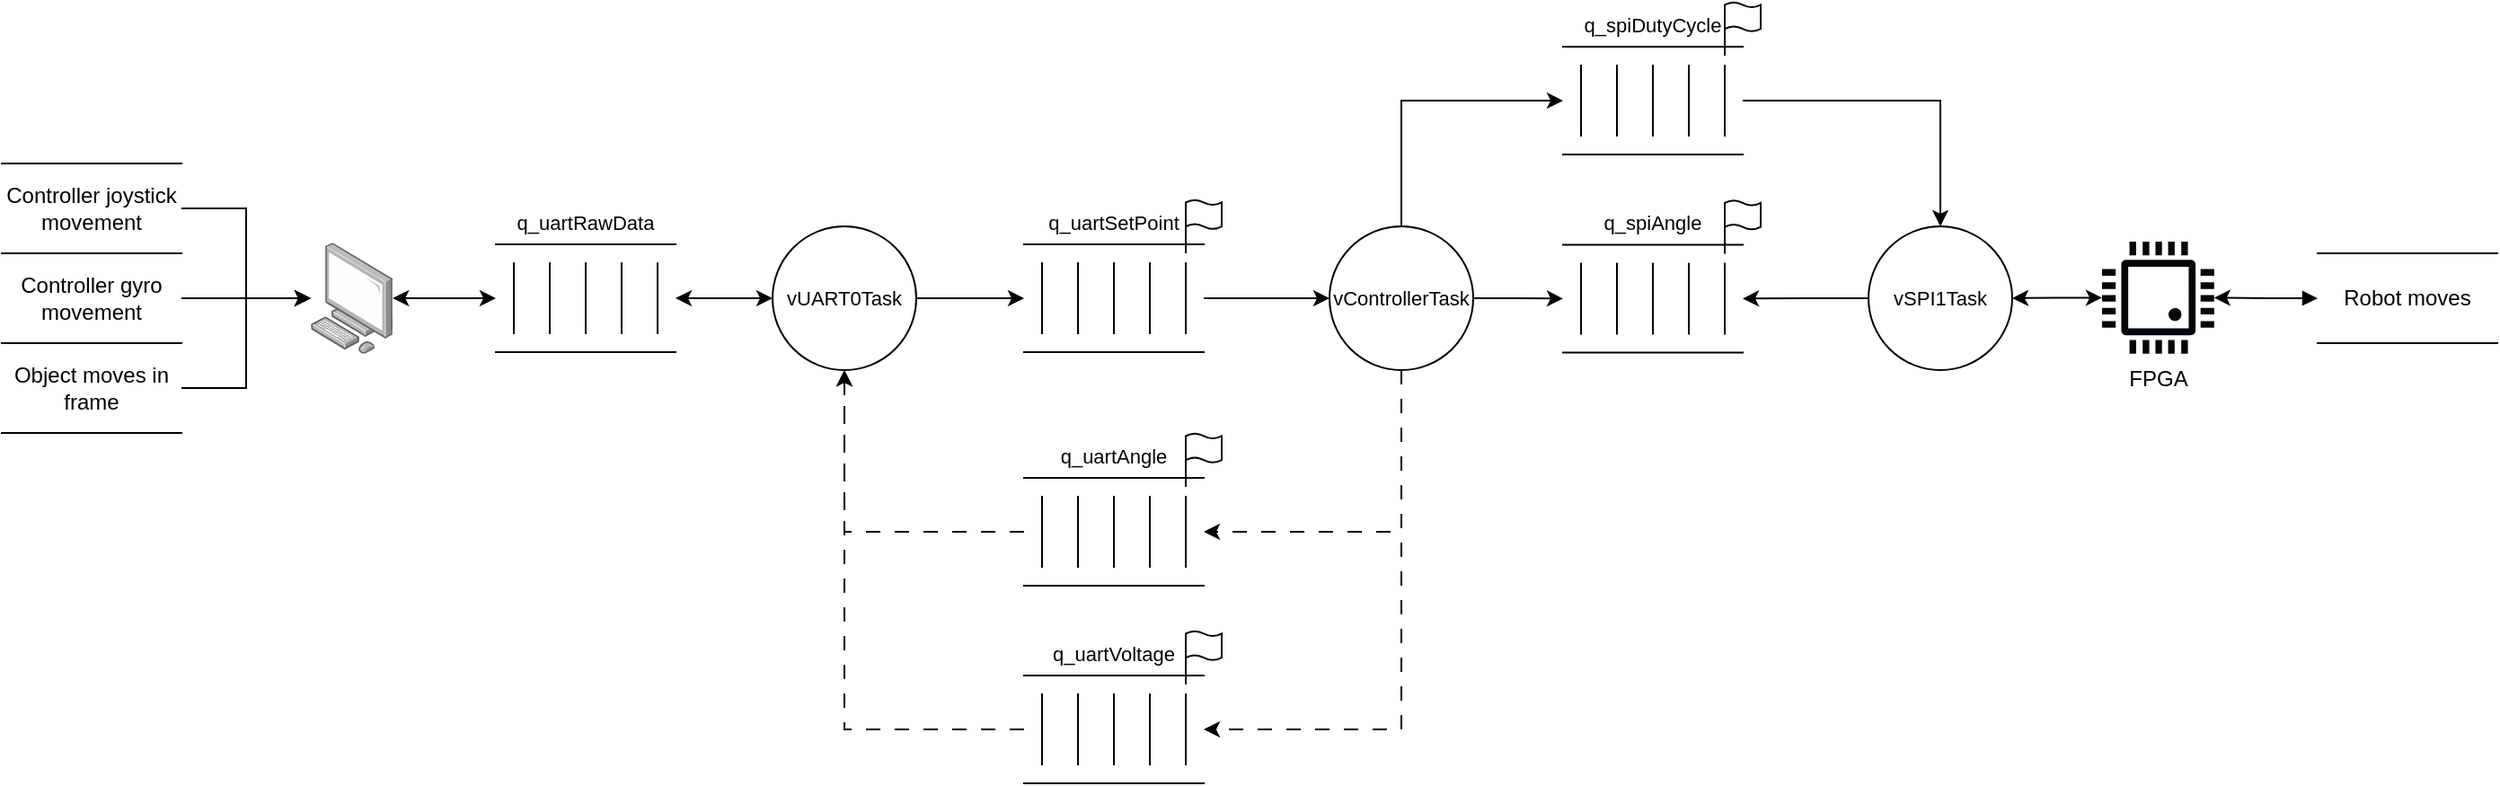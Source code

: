 <mxfile version="21.2.8" type="device">
  <diagram name="Page-1" id="uVm50r44yL1HAVge5XId">
    <mxGraphModel dx="2330" dy="1003" grid="1" gridSize="10" guides="1" tooltips="1" connect="1" arrows="1" fold="1" page="1" pageScale="1" pageWidth="850" pageHeight="1100" math="0" shadow="0">
      <root>
        <mxCell id="0" />
        <mxCell id="1" parent="0" />
        <mxCell id="PwKN2gIFKv-cYixmfmU2-107" style="edgeStyle=orthogonalEdgeStyle;rounded=0;orthogonalLoop=1;jettySize=auto;html=1;entryX=1;entryY=0.5;entryDx=0;entryDy=0;startArrow=classic;startFill=1;" parent="1" source="PwKN2gIFKv-cYixmfmU2-2" target="PwKN2gIFKv-cYixmfmU2-63" edge="1">
          <mxGeometry relative="1" as="geometry" />
        </mxCell>
        <mxCell id="IoBQUhAZxFk31WlWVhcG-1" style="edgeStyle=orthogonalEdgeStyle;rounded=0;orthogonalLoop=1;jettySize=auto;html=1;entryX=0;entryY=0.5;entryDx=0;entryDy=0;" edge="1" parent="1" source="PwKN2gIFKv-cYixmfmU2-2" target="PwKN2gIFKv-cYixmfmU2-27">
          <mxGeometry relative="1" as="geometry" />
        </mxCell>
        <mxCell id="PwKN2gIFKv-cYixmfmU2-2" value="&lt;font style=&quot;font-size: 11px;&quot;&gt;vUART0Task&lt;/font&gt;" style="ellipse;whiteSpace=wrap;html=1;aspect=fixed;" parent="1" vertex="1">
          <mxGeometry x="-160" y="365" width="80" height="80" as="geometry" />
        </mxCell>
        <mxCell id="PwKN2gIFKv-cYixmfmU2-108" style="edgeStyle=orthogonalEdgeStyle;rounded=0;orthogonalLoop=1;jettySize=auto;html=1;entryX=1;entryY=0.5;entryDx=0;entryDy=0;" parent="1" source="PwKN2gIFKv-cYixmfmU2-12" target="PwKN2gIFKv-cYixmfmU2-54" edge="1">
          <mxGeometry relative="1" as="geometry" />
        </mxCell>
        <mxCell id="PwKN2gIFKv-cYixmfmU2-12" value="&lt;font style=&quot;font-size: 11px;&quot;&gt;vSPI1Task&lt;/font&gt;" style="ellipse;whiteSpace=wrap;html=1;aspect=fixed;" parent="1" vertex="1">
          <mxGeometry x="450" y="365" width="80" height="80" as="geometry" />
        </mxCell>
        <mxCell id="IoBQUhAZxFk31WlWVhcG-6" style="edgeStyle=orthogonalEdgeStyle;rounded=0;orthogonalLoop=1;jettySize=auto;html=1;entryX=1;entryY=0.5;entryDx=0;entryDy=0;dashed=1;dashPattern=8 8;" edge="1" parent="1" source="PwKN2gIFKv-cYixmfmU2-13" target="PwKN2gIFKv-cYixmfmU2-18">
          <mxGeometry relative="1" as="geometry">
            <Array as="points">
              <mxPoint x="190" y="535" />
            </Array>
          </mxGeometry>
        </mxCell>
        <mxCell id="IoBQUhAZxFk31WlWVhcG-7" style="edgeStyle=orthogonalEdgeStyle;rounded=0;orthogonalLoop=1;jettySize=auto;html=1;entryX=1;entryY=0.5;entryDx=0;entryDy=0;dashed=1;dashPattern=8 8;" edge="1" parent="1" source="PwKN2gIFKv-cYixmfmU2-13" target="PwKN2gIFKv-cYixmfmU2-36">
          <mxGeometry relative="1" as="geometry">
            <Array as="points">
              <mxPoint x="190" y="645" />
            </Array>
          </mxGeometry>
        </mxCell>
        <mxCell id="IoBQUhAZxFk31WlWVhcG-10" style="edgeStyle=orthogonalEdgeStyle;rounded=0;orthogonalLoop=1;jettySize=auto;html=1;entryX=0;entryY=0.5;entryDx=0;entryDy=0;" edge="1" parent="1" source="PwKN2gIFKv-cYixmfmU2-13" target="PwKN2gIFKv-cYixmfmU2-54">
          <mxGeometry relative="1" as="geometry" />
        </mxCell>
        <mxCell id="IoBQUhAZxFk31WlWVhcG-11" style="edgeStyle=orthogonalEdgeStyle;rounded=0;orthogonalLoop=1;jettySize=auto;html=1;entryX=0;entryY=0.5;entryDx=0;entryDy=0;" edge="1" parent="1" source="PwKN2gIFKv-cYixmfmU2-13" target="PwKN2gIFKv-cYixmfmU2-45">
          <mxGeometry relative="1" as="geometry">
            <Array as="points">
              <mxPoint x="190" y="295" />
            </Array>
          </mxGeometry>
        </mxCell>
        <mxCell id="PwKN2gIFKv-cYixmfmU2-13" value="&lt;font style=&quot;font-size: 11px;&quot;&gt;vControllerTask&lt;/font&gt;" style="ellipse;whiteSpace=wrap;html=1;aspect=fixed;" parent="1" vertex="1">
          <mxGeometry x="150" y="365" width="80" height="80" as="geometry" />
        </mxCell>
        <mxCell id="PwKN2gIFKv-cYixmfmU2-16" value="" style="group" parent="1" vertex="1" connectable="0">
          <mxGeometry x="-20" y="480" width="110" height="85" as="geometry" />
        </mxCell>
        <mxCell id="PwKN2gIFKv-cYixmfmU2-17" value="" style="group" parent="PwKN2gIFKv-cYixmfmU2-16" vertex="1" connectable="0">
          <mxGeometry y="25" width="100" height="60" as="geometry" />
        </mxCell>
        <mxCell id="PwKN2gIFKv-cYixmfmU2-18" value="" style="shape=partialRectangle;whiteSpace=wrap;html=1;left=0;right=0;fillColor=none;" parent="PwKN2gIFKv-cYixmfmU2-17" vertex="1">
          <mxGeometry width="100" height="60" as="geometry" />
        </mxCell>
        <mxCell id="PwKN2gIFKv-cYixmfmU2-19" value="" style="endArrow=none;html=1;rounded=0;" parent="PwKN2gIFKv-cYixmfmU2-17" edge="1">
          <mxGeometry width="50" height="50" relative="1" as="geometry">
            <mxPoint x="10" y="50" as="sourcePoint" />
            <mxPoint x="10" y="10" as="targetPoint" />
          </mxGeometry>
        </mxCell>
        <mxCell id="PwKN2gIFKv-cYixmfmU2-20" value="" style="endArrow=none;html=1;rounded=0;" parent="PwKN2gIFKv-cYixmfmU2-17" edge="1">
          <mxGeometry width="50" height="50" relative="1" as="geometry">
            <mxPoint x="30" y="50" as="sourcePoint" />
            <mxPoint x="30" y="10" as="targetPoint" />
          </mxGeometry>
        </mxCell>
        <mxCell id="PwKN2gIFKv-cYixmfmU2-21" value="" style="endArrow=none;html=1;rounded=0;" parent="PwKN2gIFKv-cYixmfmU2-17" edge="1">
          <mxGeometry width="50" height="50" relative="1" as="geometry">
            <mxPoint x="50" y="50" as="sourcePoint" />
            <mxPoint x="50" y="10" as="targetPoint" />
          </mxGeometry>
        </mxCell>
        <mxCell id="PwKN2gIFKv-cYixmfmU2-22" value="" style="endArrow=none;html=1;rounded=0;" parent="PwKN2gIFKv-cYixmfmU2-17" edge="1">
          <mxGeometry width="50" height="50" relative="1" as="geometry">
            <mxPoint x="70" y="50" as="sourcePoint" />
            <mxPoint x="70" y="10" as="targetPoint" />
          </mxGeometry>
        </mxCell>
        <mxCell id="PwKN2gIFKv-cYixmfmU2-23" value="" style="endArrow=none;html=1;rounded=0;" parent="PwKN2gIFKv-cYixmfmU2-17" edge="1">
          <mxGeometry width="50" height="50" relative="1" as="geometry">
            <mxPoint x="90" y="50" as="sourcePoint" />
            <mxPoint x="90" y="10" as="targetPoint" />
          </mxGeometry>
        </mxCell>
        <mxCell id="PwKN2gIFKv-cYixmfmU2-24" value="&lt;font style=&quot;font-size: 11px;&quot;&gt;q_uartAngle&lt;/font&gt;" style="text;html=1;strokeColor=none;fillColor=none;align=center;verticalAlign=middle;whiteSpace=wrap;rounded=0;" parent="PwKN2gIFKv-cYixmfmU2-16" vertex="1">
          <mxGeometry width="100" height="25" as="geometry" />
        </mxCell>
        <mxCell id="PwKN2gIFKv-cYixmfmU2-86" value="" style="html=1;verticalLabelPosition=bottom;align=center;labelBackgroundColor=#ffffff;verticalAlign=top;strokeWidth=1;strokeColor=#000408;shadow=0;dashed=0;shape=mxgraph.ios7.icons.flag;" parent="PwKN2gIFKv-cYixmfmU2-16" vertex="1">
          <mxGeometry x="90" width="20" height="30" as="geometry" />
        </mxCell>
        <mxCell id="PwKN2gIFKv-cYixmfmU2-25" value="" style="group" parent="1" vertex="1" connectable="0">
          <mxGeometry x="-20" y="350" width="110" height="85" as="geometry" />
        </mxCell>
        <mxCell id="PwKN2gIFKv-cYixmfmU2-26" value="" style="group" parent="PwKN2gIFKv-cYixmfmU2-25" vertex="1" connectable="0">
          <mxGeometry y="25" width="100" height="60" as="geometry" />
        </mxCell>
        <mxCell id="PwKN2gIFKv-cYixmfmU2-27" value="" style="shape=partialRectangle;whiteSpace=wrap;html=1;left=0;right=0;fillColor=none;" parent="PwKN2gIFKv-cYixmfmU2-26" vertex="1">
          <mxGeometry width="100" height="60" as="geometry" />
        </mxCell>
        <mxCell id="PwKN2gIFKv-cYixmfmU2-28" value="" style="endArrow=none;html=1;rounded=0;" parent="PwKN2gIFKv-cYixmfmU2-26" edge="1">
          <mxGeometry width="50" height="50" relative="1" as="geometry">
            <mxPoint x="10" y="50" as="sourcePoint" />
            <mxPoint x="10" y="10" as="targetPoint" />
          </mxGeometry>
        </mxCell>
        <mxCell id="PwKN2gIFKv-cYixmfmU2-29" value="" style="endArrow=none;html=1;rounded=0;" parent="PwKN2gIFKv-cYixmfmU2-26" edge="1">
          <mxGeometry width="50" height="50" relative="1" as="geometry">
            <mxPoint x="30" y="50" as="sourcePoint" />
            <mxPoint x="30" y="10" as="targetPoint" />
          </mxGeometry>
        </mxCell>
        <mxCell id="PwKN2gIFKv-cYixmfmU2-30" value="" style="endArrow=none;html=1;rounded=0;" parent="PwKN2gIFKv-cYixmfmU2-26" edge="1">
          <mxGeometry width="50" height="50" relative="1" as="geometry">
            <mxPoint x="50" y="50" as="sourcePoint" />
            <mxPoint x="50" y="10" as="targetPoint" />
          </mxGeometry>
        </mxCell>
        <mxCell id="PwKN2gIFKv-cYixmfmU2-31" value="" style="endArrow=none;html=1;rounded=0;" parent="PwKN2gIFKv-cYixmfmU2-26" edge="1">
          <mxGeometry width="50" height="50" relative="1" as="geometry">
            <mxPoint x="70" y="50" as="sourcePoint" />
            <mxPoint x="70" y="10" as="targetPoint" />
          </mxGeometry>
        </mxCell>
        <mxCell id="PwKN2gIFKv-cYixmfmU2-32" value="" style="endArrow=none;html=1;rounded=0;" parent="PwKN2gIFKv-cYixmfmU2-26" edge="1">
          <mxGeometry width="50" height="50" relative="1" as="geometry">
            <mxPoint x="90" y="50" as="sourcePoint" />
            <mxPoint x="90" y="10" as="targetPoint" />
          </mxGeometry>
        </mxCell>
        <mxCell id="PwKN2gIFKv-cYixmfmU2-33" value="&lt;font style=&quot;font-size: 11px;&quot;&gt;q_uartSetPoint&lt;/font&gt;" style="text;html=1;strokeColor=none;fillColor=none;align=center;verticalAlign=middle;whiteSpace=wrap;rounded=0;" parent="PwKN2gIFKv-cYixmfmU2-25" vertex="1">
          <mxGeometry width="100" height="25" as="geometry" />
        </mxCell>
        <mxCell id="PwKN2gIFKv-cYixmfmU2-84" value="" style="html=1;verticalLabelPosition=bottom;align=center;labelBackgroundColor=#ffffff;verticalAlign=top;strokeWidth=1;strokeColor=#000408;shadow=0;dashed=0;shape=mxgraph.ios7.icons.flag;" parent="PwKN2gIFKv-cYixmfmU2-25" vertex="1">
          <mxGeometry x="90" width="20" height="30" as="geometry" />
        </mxCell>
        <mxCell id="PwKN2gIFKv-cYixmfmU2-34" value="" style="group" parent="1" vertex="1" connectable="0">
          <mxGeometry x="-20" y="590" width="110" height="85" as="geometry" />
        </mxCell>
        <mxCell id="PwKN2gIFKv-cYixmfmU2-35" value="" style="group" parent="PwKN2gIFKv-cYixmfmU2-34" vertex="1" connectable="0">
          <mxGeometry y="25" width="100" height="60" as="geometry" />
        </mxCell>
        <mxCell id="PwKN2gIFKv-cYixmfmU2-36" value="" style="shape=partialRectangle;whiteSpace=wrap;html=1;left=0;right=0;fillColor=none;" parent="PwKN2gIFKv-cYixmfmU2-35" vertex="1">
          <mxGeometry width="100" height="60" as="geometry" />
        </mxCell>
        <mxCell id="PwKN2gIFKv-cYixmfmU2-37" value="" style="endArrow=none;html=1;rounded=0;" parent="PwKN2gIFKv-cYixmfmU2-35" edge="1">
          <mxGeometry width="50" height="50" relative="1" as="geometry">
            <mxPoint x="10" y="50" as="sourcePoint" />
            <mxPoint x="10" y="10" as="targetPoint" />
          </mxGeometry>
        </mxCell>
        <mxCell id="PwKN2gIFKv-cYixmfmU2-38" value="" style="endArrow=none;html=1;rounded=0;" parent="PwKN2gIFKv-cYixmfmU2-35" edge="1">
          <mxGeometry width="50" height="50" relative="1" as="geometry">
            <mxPoint x="30" y="50" as="sourcePoint" />
            <mxPoint x="30" y="10" as="targetPoint" />
          </mxGeometry>
        </mxCell>
        <mxCell id="PwKN2gIFKv-cYixmfmU2-39" value="" style="endArrow=none;html=1;rounded=0;" parent="PwKN2gIFKv-cYixmfmU2-35" edge="1">
          <mxGeometry width="50" height="50" relative="1" as="geometry">
            <mxPoint x="50" y="50" as="sourcePoint" />
            <mxPoint x="50" y="10" as="targetPoint" />
          </mxGeometry>
        </mxCell>
        <mxCell id="PwKN2gIFKv-cYixmfmU2-40" value="" style="endArrow=none;html=1;rounded=0;" parent="PwKN2gIFKv-cYixmfmU2-35" edge="1">
          <mxGeometry width="50" height="50" relative="1" as="geometry">
            <mxPoint x="70" y="50" as="sourcePoint" />
            <mxPoint x="70" y="10" as="targetPoint" />
          </mxGeometry>
        </mxCell>
        <mxCell id="PwKN2gIFKv-cYixmfmU2-41" value="" style="endArrow=none;html=1;rounded=0;" parent="PwKN2gIFKv-cYixmfmU2-35" edge="1">
          <mxGeometry width="50" height="50" relative="1" as="geometry">
            <mxPoint x="90" y="50" as="sourcePoint" />
            <mxPoint x="90" y="10" as="targetPoint" />
          </mxGeometry>
        </mxCell>
        <mxCell id="PwKN2gIFKv-cYixmfmU2-42" value="&lt;font style=&quot;font-size: 11px;&quot;&gt;q_uartVoltage&lt;/font&gt;" style="text;html=1;strokeColor=none;fillColor=none;align=center;verticalAlign=middle;whiteSpace=wrap;rounded=0;" parent="PwKN2gIFKv-cYixmfmU2-34" vertex="1">
          <mxGeometry width="100" height="25" as="geometry" />
        </mxCell>
        <mxCell id="PwKN2gIFKv-cYixmfmU2-11" value="" style="html=1;verticalLabelPosition=bottom;align=center;labelBackgroundColor=#ffffff;verticalAlign=top;strokeWidth=1;strokeColor=#000408;shadow=0;dashed=0;shape=mxgraph.ios7.icons.flag;" parent="PwKN2gIFKv-cYixmfmU2-34" vertex="1">
          <mxGeometry x="90" width="20" height="30" as="geometry" />
        </mxCell>
        <mxCell id="PwKN2gIFKv-cYixmfmU2-43" value="" style="group" parent="1" vertex="1" connectable="0">
          <mxGeometry x="280" y="240" width="110" height="85" as="geometry" />
        </mxCell>
        <mxCell id="PwKN2gIFKv-cYixmfmU2-44" value="" style="group" parent="PwKN2gIFKv-cYixmfmU2-43" vertex="1" connectable="0">
          <mxGeometry y="25" width="100" height="60" as="geometry" />
        </mxCell>
        <mxCell id="PwKN2gIFKv-cYixmfmU2-45" value="" style="shape=partialRectangle;whiteSpace=wrap;html=1;left=0;right=0;fillColor=none;" parent="PwKN2gIFKv-cYixmfmU2-44" vertex="1">
          <mxGeometry width="100" height="60" as="geometry" />
        </mxCell>
        <mxCell id="PwKN2gIFKv-cYixmfmU2-46" value="" style="endArrow=none;html=1;rounded=0;" parent="PwKN2gIFKv-cYixmfmU2-44" edge="1">
          <mxGeometry width="50" height="50" relative="1" as="geometry">
            <mxPoint x="10" y="50" as="sourcePoint" />
            <mxPoint x="10" y="10" as="targetPoint" />
          </mxGeometry>
        </mxCell>
        <mxCell id="PwKN2gIFKv-cYixmfmU2-47" value="" style="endArrow=none;html=1;rounded=0;" parent="PwKN2gIFKv-cYixmfmU2-44" edge="1">
          <mxGeometry width="50" height="50" relative="1" as="geometry">
            <mxPoint x="30" y="50" as="sourcePoint" />
            <mxPoint x="30" y="10" as="targetPoint" />
          </mxGeometry>
        </mxCell>
        <mxCell id="PwKN2gIFKv-cYixmfmU2-48" value="" style="endArrow=none;html=1;rounded=0;" parent="PwKN2gIFKv-cYixmfmU2-44" edge="1">
          <mxGeometry width="50" height="50" relative="1" as="geometry">
            <mxPoint x="50" y="50" as="sourcePoint" />
            <mxPoint x="50" y="10" as="targetPoint" />
          </mxGeometry>
        </mxCell>
        <mxCell id="PwKN2gIFKv-cYixmfmU2-49" value="" style="endArrow=none;html=1;rounded=0;" parent="PwKN2gIFKv-cYixmfmU2-44" edge="1">
          <mxGeometry width="50" height="50" relative="1" as="geometry">
            <mxPoint x="70" y="50" as="sourcePoint" />
            <mxPoint x="70" y="10" as="targetPoint" />
          </mxGeometry>
        </mxCell>
        <mxCell id="PwKN2gIFKv-cYixmfmU2-50" value="" style="endArrow=none;html=1;rounded=0;" parent="PwKN2gIFKv-cYixmfmU2-44" edge="1">
          <mxGeometry width="50" height="50" relative="1" as="geometry">
            <mxPoint x="90" y="50" as="sourcePoint" />
            <mxPoint x="90" y="10" as="targetPoint" />
          </mxGeometry>
        </mxCell>
        <mxCell id="PwKN2gIFKv-cYixmfmU2-51" value="&lt;font style=&quot;font-size: 11px;&quot;&gt;q_spiDutyCycle&lt;/font&gt;" style="text;html=1;strokeColor=none;fillColor=none;align=center;verticalAlign=middle;whiteSpace=wrap;rounded=0;" parent="PwKN2gIFKv-cYixmfmU2-43" vertex="1">
          <mxGeometry width="100" height="25" as="geometry" />
        </mxCell>
        <mxCell id="PwKN2gIFKv-cYixmfmU2-106" value="" style="html=1;verticalLabelPosition=bottom;align=center;labelBackgroundColor=#ffffff;verticalAlign=top;strokeWidth=1;strokeColor=#000408;shadow=0;dashed=0;shape=mxgraph.ios7.icons.flag;" parent="PwKN2gIFKv-cYixmfmU2-43" vertex="1">
          <mxGeometry x="90" width="20" height="30" as="geometry" />
        </mxCell>
        <mxCell id="PwKN2gIFKv-cYixmfmU2-52" value="" style="group" parent="1" vertex="1" connectable="0">
          <mxGeometry x="280" y="350.2" width="110" height="85" as="geometry" />
        </mxCell>
        <mxCell id="PwKN2gIFKv-cYixmfmU2-53" value="" style="group" parent="PwKN2gIFKv-cYixmfmU2-52" vertex="1" connectable="0">
          <mxGeometry y="25" width="100" height="60" as="geometry" />
        </mxCell>
        <mxCell id="PwKN2gIFKv-cYixmfmU2-54" value="" style="shape=partialRectangle;whiteSpace=wrap;html=1;left=0;right=0;fillColor=none;" parent="PwKN2gIFKv-cYixmfmU2-53" vertex="1">
          <mxGeometry width="100" height="60" as="geometry" />
        </mxCell>
        <mxCell id="PwKN2gIFKv-cYixmfmU2-55" value="" style="endArrow=none;html=1;rounded=0;" parent="PwKN2gIFKv-cYixmfmU2-53" edge="1">
          <mxGeometry width="50" height="50" relative="1" as="geometry">
            <mxPoint x="10" y="50" as="sourcePoint" />
            <mxPoint x="10" y="10" as="targetPoint" />
          </mxGeometry>
        </mxCell>
        <mxCell id="PwKN2gIFKv-cYixmfmU2-56" value="" style="endArrow=none;html=1;rounded=0;" parent="PwKN2gIFKv-cYixmfmU2-53" edge="1">
          <mxGeometry width="50" height="50" relative="1" as="geometry">
            <mxPoint x="30" y="50" as="sourcePoint" />
            <mxPoint x="30" y="10" as="targetPoint" />
          </mxGeometry>
        </mxCell>
        <mxCell id="PwKN2gIFKv-cYixmfmU2-57" value="" style="endArrow=none;html=1;rounded=0;" parent="PwKN2gIFKv-cYixmfmU2-53" edge="1">
          <mxGeometry width="50" height="50" relative="1" as="geometry">
            <mxPoint x="50" y="50" as="sourcePoint" />
            <mxPoint x="50" y="10" as="targetPoint" />
          </mxGeometry>
        </mxCell>
        <mxCell id="PwKN2gIFKv-cYixmfmU2-58" value="" style="endArrow=none;html=1;rounded=0;" parent="PwKN2gIFKv-cYixmfmU2-53" edge="1">
          <mxGeometry width="50" height="50" relative="1" as="geometry">
            <mxPoint x="70" y="50" as="sourcePoint" />
            <mxPoint x="70" y="10" as="targetPoint" />
          </mxGeometry>
        </mxCell>
        <mxCell id="PwKN2gIFKv-cYixmfmU2-59" value="" style="endArrow=none;html=1;rounded=0;" parent="PwKN2gIFKv-cYixmfmU2-53" edge="1">
          <mxGeometry width="50" height="50" relative="1" as="geometry">
            <mxPoint x="90" y="50" as="sourcePoint" />
            <mxPoint x="90" y="10" as="targetPoint" />
          </mxGeometry>
        </mxCell>
        <mxCell id="PwKN2gIFKv-cYixmfmU2-60" value="&lt;font style=&quot;font-size: 11px;&quot;&gt;q_spiAngle&lt;/font&gt;" style="text;html=1;strokeColor=none;fillColor=none;align=center;verticalAlign=middle;whiteSpace=wrap;rounded=0;" parent="PwKN2gIFKv-cYixmfmU2-52" vertex="1">
          <mxGeometry width="100" height="25" as="geometry" />
        </mxCell>
        <mxCell id="PwKN2gIFKv-cYixmfmU2-105" value="" style="html=1;verticalLabelPosition=bottom;align=center;labelBackgroundColor=#ffffff;verticalAlign=top;strokeWidth=1;strokeColor=#000408;shadow=0;dashed=0;shape=mxgraph.ios7.icons.flag;" parent="PwKN2gIFKv-cYixmfmU2-52" vertex="1">
          <mxGeometry x="90" width="20" height="30" as="geometry" />
        </mxCell>
        <mxCell id="PwKN2gIFKv-cYixmfmU2-61" value="" style="group" parent="1" vertex="1" connectable="0">
          <mxGeometry x="-314" y="350" width="100" height="85" as="geometry" />
        </mxCell>
        <mxCell id="PwKN2gIFKv-cYixmfmU2-62" value="" style="group" parent="PwKN2gIFKv-cYixmfmU2-61" vertex="1" connectable="0">
          <mxGeometry y="25" width="100" height="60" as="geometry" />
        </mxCell>
        <mxCell id="PwKN2gIFKv-cYixmfmU2-63" value="" style="shape=partialRectangle;whiteSpace=wrap;html=1;left=0;right=0;fillColor=none;" parent="PwKN2gIFKv-cYixmfmU2-62" vertex="1">
          <mxGeometry width="100" height="60" as="geometry" />
        </mxCell>
        <mxCell id="PwKN2gIFKv-cYixmfmU2-64" value="" style="endArrow=none;html=1;rounded=0;" parent="PwKN2gIFKv-cYixmfmU2-62" edge="1">
          <mxGeometry width="50" height="50" relative="1" as="geometry">
            <mxPoint x="10" y="50" as="sourcePoint" />
            <mxPoint x="10" y="10" as="targetPoint" />
          </mxGeometry>
        </mxCell>
        <mxCell id="PwKN2gIFKv-cYixmfmU2-65" value="" style="endArrow=none;html=1;rounded=0;" parent="PwKN2gIFKv-cYixmfmU2-62" edge="1">
          <mxGeometry width="50" height="50" relative="1" as="geometry">
            <mxPoint x="30" y="50" as="sourcePoint" />
            <mxPoint x="30" y="10" as="targetPoint" />
          </mxGeometry>
        </mxCell>
        <mxCell id="PwKN2gIFKv-cYixmfmU2-66" value="" style="endArrow=none;html=1;rounded=0;" parent="PwKN2gIFKv-cYixmfmU2-62" edge="1">
          <mxGeometry width="50" height="50" relative="1" as="geometry">
            <mxPoint x="50" y="50" as="sourcePoint" />
            <mxPoint x="50" y="10" as="targetPoint" />
          </mxGeometry>
        </mxCell>
        <mxCell id="PwKN2gIFKv-cYixmfmU2-67" value="" style="endArrow=none;html=1;rounded=0;" parent="PwKN2gIFKv-cYixmfmU2-62" edge="1">
          <mxGeometry width="50" height="50" relative="1" as="geometry">
            <mxPoint x="70" y="50" as="sourcePoint" />
            <mxPoint x="70" y="10" as="targetPoint" />
          </mxGeometry>
        </mxCell>
        <mxCell id="PwKN2gIFKv-cYixmfmU2-68" value="" style="endArrow=none;html=1;rounded=0;" parent="PwKN2gIFKv-cYixmfmU2-62" edge="1">
          <mxGeometry width="50" height="50" relative="1" as="geometry">
            <mxPoint x="90" y="50" as="sourcePoint" />
            <mxPoint x="90" y="10" as="targetPoint" />
          </mxGeometry>
        </mxCell>
        <mxCell id="PwKN2gIFKv-cYixmfmU2-69" value="&lt;font style=&quot;font-size: 11px;&quot;&gt;q_uartRawData&lt;/font&gt;" style="text;html=1;strokeColor=none;fillColor=none;align=center;verticalAlign=middle;whiteSpace=wrap;rounded=0;" parent="PwKN2gIFKv-cYixmfmU2-61" vertex="1">
          <mxGeometry width="100" height="25" as="geometry" />
        </mxCell>
        <mxCell id="PwKN2gIFKv-cYixmfmU2-103" style="edgeStyle=orthogonalEdgeStyle;rounded=0;orthogonalLoop=1;jettySize=auto;html=1;entryX=0.5;entryY=0;entryDx=0;entryDy=0;" parent="1" source="PwKN2gIFKv-cYixmfmU2-45" target="PwKN2gIFKv-cYixmfmU2-12" edge="1">
          <mxGeometry relative="1" as="geometry" />
        </mxCell>
        <mxCell id="IoBQUhAZxFk31WlWVhcG-2" style="edgeStyle=orthogonalEdgeStyle;rounded=0;orthogonalLoop=1;jettySize=auto;html=1;" edge="1" parent="1" source="LGCtcKC3mFjsrFKWpAVr-1" target="LGCtcKC3mFjsrFKWpAVr-7">
          <mxGeometry relative="1" as="geometry" />
        </mxCell>
        <mxCell id="LGCtcKC3mFjsrFKWpAVr-1" value="Controller joystick movement" style="shape=partialRectangle;whiteSpace=wrap;html=1;left=0;right=0;fillColor=none;" parent="1" vertex="1">
          <mxGeometry x="-589" y="330" width="100" height="50" as="geometry" />
        </mxCell>
        <mxCell id="IoBQUhAZxFk31WlWVhcG-3" style="edgeStyle=orthogonalEdgeStyle;rounded=0;orthogonalLoop=1;jettySize=auto;html=1;" edge="1" parent="1" source="LGCtcKC3mFjsrFKWpAVr-2" target="LGCtcKC3mFjsrFKWpAVr-7">
          <mxGeometry relative="1" as="geometry" />
        </mxCell>
        <mxCell id="LGCtcKC3mFjsrFKWpAVr-2" value="Controller gyro movement" style="shape=partialRectangle;whiteSpace=wrap;html=1;left=0;right=0;fillColor=none;" parent="1" vertex="1">
          <mxGeometry x="-589" y="380" width="100" height="50" as="geometry" />
        </mxCell>
        <mxCell id="IoBQUhAZxFk31WlWVhcG-4" style="edgeStyle=orthogonalEdgeStyle;rounded=0;orthogonalLoop=1;jettySize=auto;html=1;" edge="1" parent="1" source="LGCtcKC3mFjsrFKWpAVr-3" target="LGCtcKC3mFjsrFKWpAVr-7">
          <mxGeometry relative="1" as="geometry" />
        </mxCell>
        <mxCell id="LGCtcKC3mFjsrFKWpAVr-3" value="Object moves in frame" style="shape=partialRectangle;whiteSpace=wrap;html=1;left=0;right=0;fillColor=none;" parent="1" vertex="1">
          <mxGeometry x="-589" y="430" width="100" height="50" as="geometry" />
        </mxCell>
        <mxCell id="LGCtcKC3mFjsrFKWpAVr-13" style="edgeStyle=orthogonalEdgeStyle;rounded=0;orthogonalLoop=1;jettySize=auto;html=1;entryX=0;entryY=0.5;entryDx=0;entryDy=0;startArrow=classic;startFill=1;" parent="1" source="LGCtcKC3mFjsrFKWpAVr-7" target="PwKN2gIFKv-cYixmfmU2-63" edge="1">
          <mxGeometry relative="1" as="geometry" />
        </mxCell>
        <mxCell id="LGCtcKC3mFjsrFKWpAVr-7" value="" style="image;points=[];aspect=fixed;html=1;align=center;shadow=0;dashed=0;image=img/lib/allied_telesis/computer_and_terminals/Personal_Computer.svg;" parent="1" vertex="1">
          <mxGeometry x="-417" y="374.1" width="45.6" height="61.8" as="geometry" />
        </mxCell>
        <mxCell id="LGCtcKC3mFjsrFKWpAVr-16" style="edgeStyle=orthogonalEdgeStyle;rounded=0;orthogonalLoop=1;jettySize=auto;html=1;entryX=1;entryY=0.5;entryDx=0;entryDy=0;startArrow=classic;startFill=1;" parent="1" source="LGCtcKC3mFjsrFKWpAVr-14" target="PwKN2gIFKv-cYixmfmU2-12" edge="1">
          <mxGeometry relative="1" as="geometry" />
        </mxCell>
        <mxCell id="LGCtcKC3mFjsrFKWpAVr-14" value="FPGA" style="pointerEvents=1;shadow=0;dashed=0;html=1;strokeColor=none;fillColor=#03070A;labelPosition=center;verticalLabelPosition=bottom;verticalAlign=top;align=center;outlineConnect=0;shape=mxgraph.veeam.cpu;strokeWidth=1;" parent="1" vertex="1">
          <mxGeometry x="580" y="373.5" width="62.4" height="62.4" as="geometry" />
        </mxCell>
        <mxCell id="LGCtcKC3mFjsrFKWpAVr-18" style="edgeStyle=orthogonalEdgeStyle;rounded=0;orthogonalLoop=1;jettySize=auto;html=1;startArrow=block;startFill=1;" parent="1" source="LGCtcKC3mFjsrFKWpAVr-17" target="LGCtcKC3mFjsrFKWpAVr-14" edge="1">
          <mxGeometry relative="1" as="geometry" />
        </mxCell>
        <mxCell id="LGCtcKC3mFjsrFKWpAVr-17" value="Robot moves" style="shape=partialRectangle;whiteSpace=wrap;html=1;left=0;right=0;fillColor=none;" parent="1" vertex="1">
          <mxGeometry x="700" y="380" width="100" height="50" as="geometry" />
        </mxCell>
        <mxCell id="IoBQUhAZxFk31WlWVhcG-5" style="edgeStyle=orthogonalEdgeStyle;rounded=0;orthogonalLoop=1;jettySize=auto;html=1;" edge="1" parent="1" source="PwKN2gIFKv-cYixmfmU2-27" target="PwKN2gIFKv-cYixmfmU2-13">
          <mxGeometry relative="1" as="geometry" />
        </mxCell>
        <mxCell id="IoBQUhAZxFk31WlWVhcG-8" style="edgeStyle=orthogonalEdgeStyle;rounded=0;orthogonalLoop=1;jettySize=auto;html=1;dashed=1;dashPattern=8 8;" edge="1" parent="1" source="PwKN2gIFKv-cYixmfmU2-18" target="PwKN2gIFKv-cYixmfmU2-2">
          <mxGeometry relative="1" as="geometry" />
        </mxCell>
        <mxCell id="IoBQUhAZxFk31WlWVhcG-9" style="edgeStyle=orthogonalEdgeStyle;rounded=0;orthogonalLoop=1;jettySize=auto;html=1;dashed=1;dashPattern=8 8;" edge="1" parent="1" source="PwKN2gIFKv-cYixmfmU2-36" target="PwKN2gIFKv-cYixmfmU2-2">
          <mxGeometry relative="1" as="geometry" />
        </mxCell>
      </root>
    </mxGraphModel>
  </diagram>
</mxfile>

